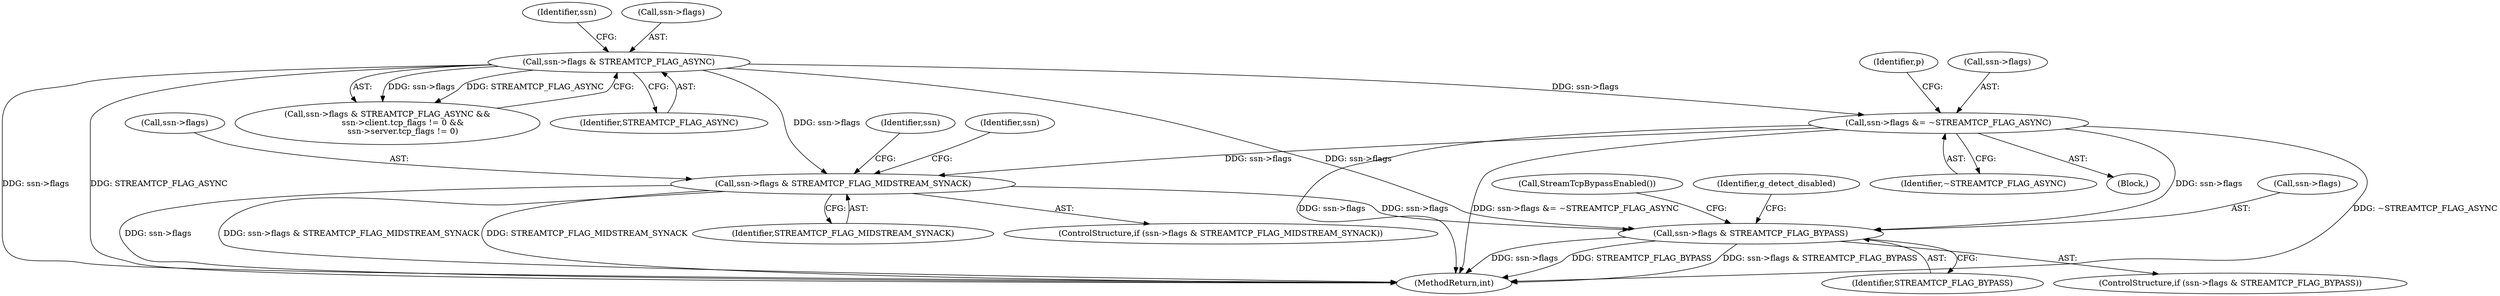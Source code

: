 digraph "0_suricata_843d0b7a10bb45627f94764a6c5d468a24143345@pointer" {
"1000261" [label="(Call,ssn->flags &= ~STREAMTCP_FLAG_ASYNC)"];
"1000237" [label="(Call,ssn->flags & STREAMTCP_FLAG_ASYNC)"];
"1000451" [label="(Call,ssn->flags & STREAMTCP_FLAG_MIDSTREAM_SYNACK)"];
"1000680" [label="(Call,ssn->flags & STREAMTCP_FLAG_BYPASS)"];
"1000457" [label="(Identifier,ssn)"];
"1000246" [label="(Identifier,ssn)"];
"1000261" [label="(Call,ssn->flags &= ~STREAMTCP_FLAG_ASYNC)"];
"1000450" [label="(ControlStructure,if (ssn->flags & STREAMTCP_FLAG_MIDSTREAM_SYNACK))"];
"1000451" [label="(Call,ssn->flags & STREAMTCP_FLAG_MIDSTREAM_SYNACK)"];
"1000764" [label="(MethodReturn,int)"];
"1000236" [label="(Call,ssn->flags & STREAMTCP_FLAG_ASYNC &&\n            ssn->client.tcp_flags != 0 &&\n            ssn->server.tcp_flags != 0)"];
"1000681" [label="(Call,ssn->flags)"];
"1000271" [label="(Identifier,p)"];
"1000679" [label="(ControlStructure,if (ssn->flags & STREAMTCP_FLAG_BYPASS))"];
"1000237" [label="(Call,ssn->flags & STREAMTCP_FLAG_ASYNC)"];
"1000241" [label="(Identifier,STREAMTCP_FLAG_ASYNC)"];
"1000257" [label="(Block,)"];
"1000265" [label="(Identifier,~STREAMTCP_FLAG_ASYNC)"];
"1000687" [label="(Call,StreamTcpBypassEnabled())"];
"1000680" [label="(Call,ssn->flags & STREAMTCP_FLAG_BYPASS)"];
"1000262" [label="(Call,ssn->flags)"];
"1000684" [label="(Identifier,STREAMTCP_FLAG_BYPASS)"];
"1000462" [label="(Identifier,ssn)"];
"1000238" [label="(Call,ssn->flags)"];
"1000455" [label="(Identifier,STREAMTCP_FLAG_MIDSTREAM_SYNACK)"];
"1000694" [label="(Identifier,g_detect_disabled)"];
"1000452" [label="(Call,ssn->flags)"];
"1000261" -> "1000257"  [label="AST: "];
"1000261" -> "1000265"  [label="CFG: "];
"1000262" -> "1000261"  [label="AST: "];
"1000265" -> "1000261"  [label="AST: "];
"1000271" -> "1000261"  [label="CFG: "];
"1000261" -> "1000764"  [label="DDG: ~STREAMTCP_FLAG_ASYNC"];
"1000261" -> "1000764"  [label="DDG: ssn->flags"];
"1000261" -> "1000764"  [label="DDG: ssn->flags &= ~STREAMTCP_FLAG_ASYNC"];
"1000237" -> "1000261"  [label="DDG: ssn->flags"];
"1000261" -> "1000451"  [label="DDG: ssn->flags"];
"1000261" -> "1000680"  [label="DDG: ssn->flags"];
"1000237" -> "1000236"  [label="AST: "];
"1000237" -> "1000241"  [label="CFG: "];
"1000238" -> "1000237"  [label="AST: "];
"1000241" -> "1000237"  [label="AST: "];
"1000246" -> "1000237"  [label="CFG: "];
"1000236" -> "1000237"  [label="CFG: "];
"1000237" -> "1000764"  [label="DDG: ssn->flags"];
"1000237" -> "1000764"  [label="DDG: STREAMTCP_FLAG_ASYNC"];
"1000237" -> "1000236"  [label="DDG: ssn->flags"];
"1000237" -> "1000236"  [label="DDG: STREAMTCP_FLAG_ASYNC"];
"1000237" -> "1000451"  [label="DDG: ssn->flags"];
"1000237" -> "1000680"  [label="DDG: ssn->flags"];
"1000451" -> "1000450"  [label="AST: "];
"1000451" -> "1000455"  [label="CFG: "];
"1000452" -> "1000451"  [label="AST: "];
"1000455" -> "1000451"  [label="AST: "];
"1000457" -> "1000451"  [label="CFG: "];
"1000462" -> "1000451"  [label="CFG: "];
"1000451" -> "1000764"  [label="DDG: STREAMTCP_FLAG_MIDSTREAM_SYNACK"];
"1000451" -> "1000764"  [label="DDG: ssn->flags"];
"1000451" -> "1000764"  [label="DDG: ssn->flags & STREAMTCP_FLAG_MIDSTREAM_SYNACK"];
"1000451" -> "1000680"  [label="DDG: ssn->flags"];
"1000680" -> "1000679"  [label="AST: "];
"1000680" -> "1000684"  [label="CFG: "];
"1000681" -> "1000680"  [label="AST: "];
"1000684" -> "1000680"  [label="AST: "];
"1000687" -> "1000680"  [label="CFG: "];
"1000694" -> "1000680"  [label="CFG: "];
"1000680" -> "1000764"  [label="DDG: ssn->flags"];
"1000680" -> "1000764"  [label="DDG: STREAMTCP_FLAG_BYPASS"];
"1000680" -> "1000764"  [label="DDG: ssn->flags & STREAMTCP_FLAG_BYPASS"];
}
